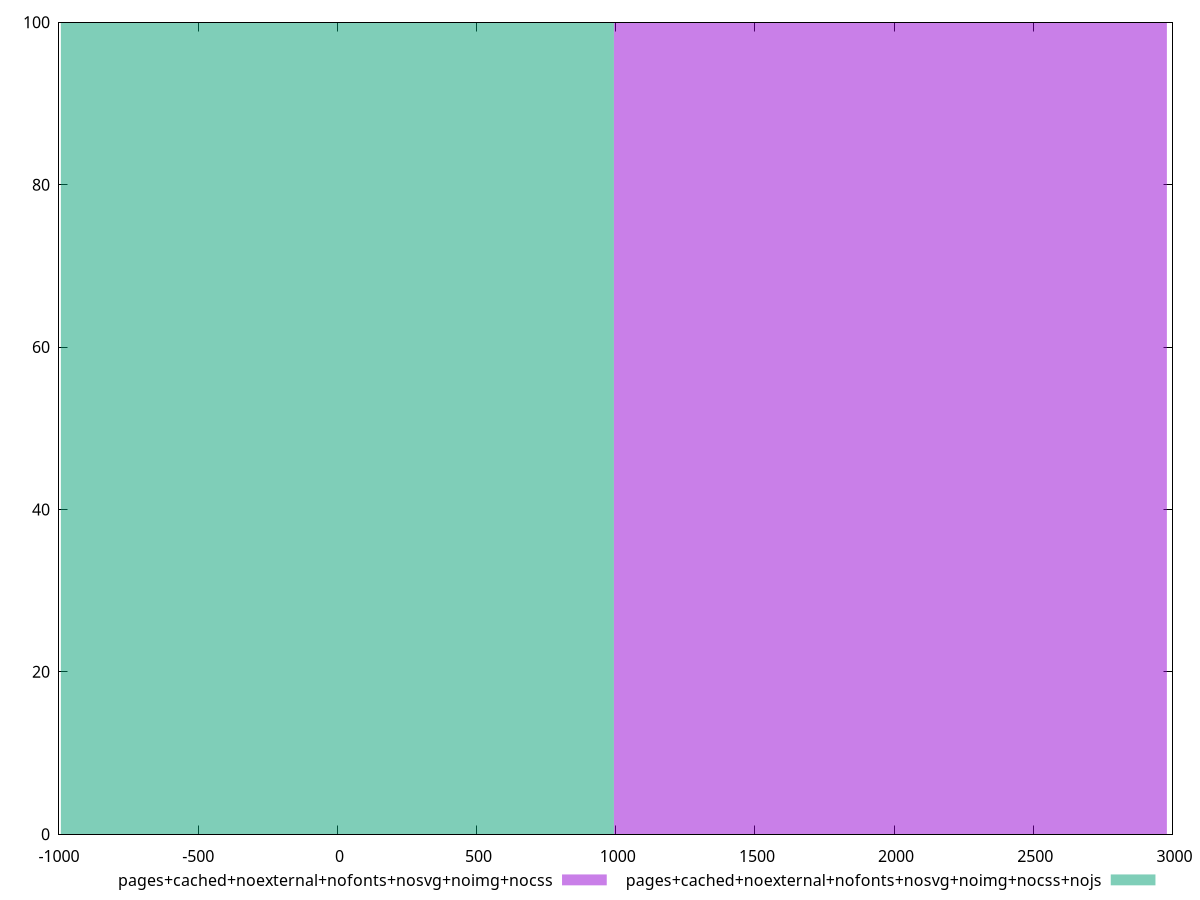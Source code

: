 reset
set terminal svg size 640, 500 enhanced background rgb 'white'
set output "reprap/uses-long-cache-ttl/comparison/histogram/12_vs_13.svg"

$pagesCachedNoexternalNofontsNosvgNoimgNocss <<EOF
1986.5672947206933 100
EOF

$pagesCachedNoexternalNofontsNosvgNoimgNocssNojs <<EOF
0 100
EOF

set key outside below
set boxwidth 1986.5672947206933
set yrange [0:100]
set style fill transparent solid 0.5 noborder

plot \
  $pagesCachedNoexternalNofontsNosvgNoimgNocss title "pages+cached+noexternal+nofonts+nosvg+noimg+nocss" with boxes, \
  $pagesCachedNoexternalNofontsNosvgNoimgNocssNojs title "pages+cached+noexternal+nofonts+nosvg+noimg+nocss+nojs" with boxes, \


reset